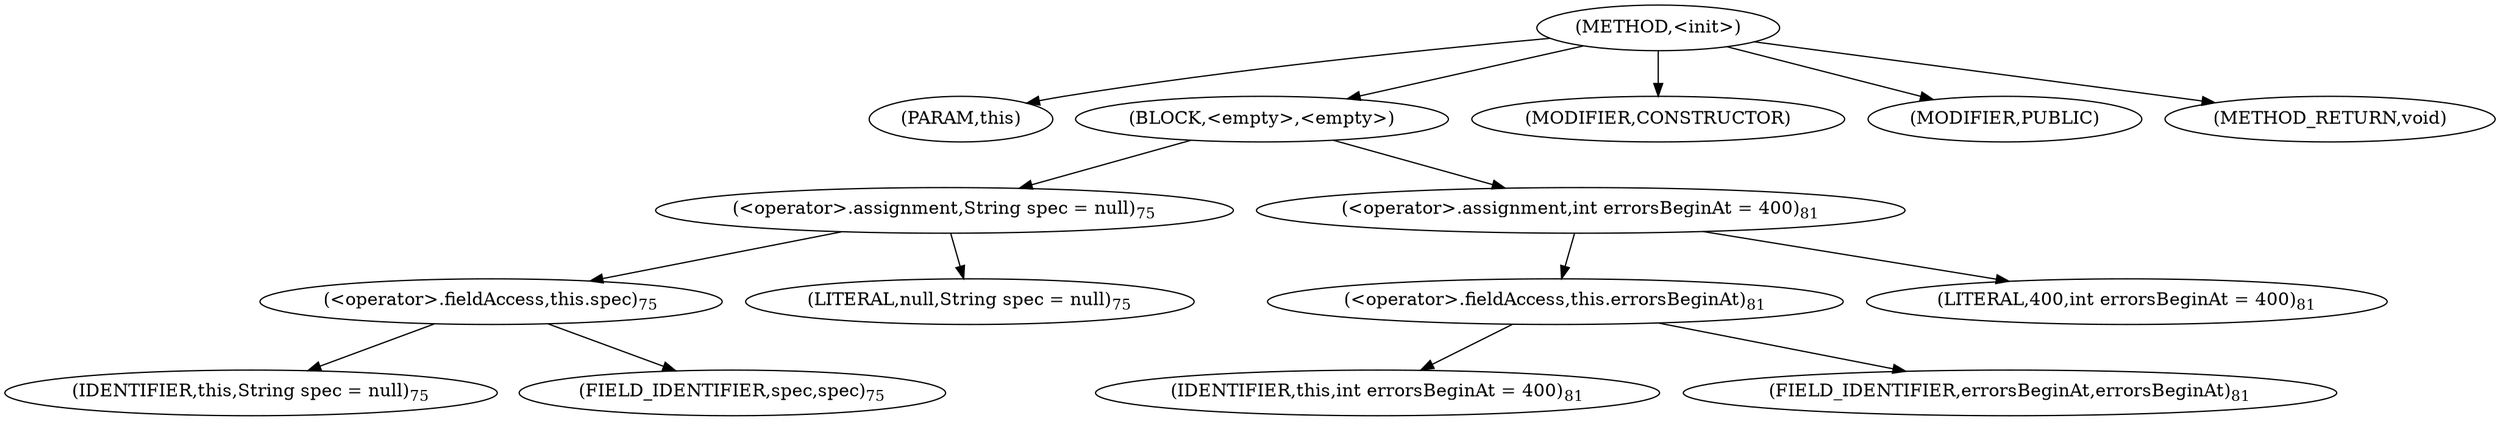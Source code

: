 digraph "&lt;init&gt;" {  
"156" [label = <(METHOD,&lt;init&gt;)> ]
"157" [label = <(PARAM,this)> ]
"158" [label = <(BLOCK,&lt;empty&gt;,&lt;empty&gt;)> ]
"159" [label = <(&lt;operator&gt;.assignment,String spec = null)<SUB>75</SUB>> ]
"160" [label = <(&lt;operator&gt;.fieldAccess,this.spec)<SUB>75</SUB>> ]
"161" [label = <(IDENTIFIER,this,String spec = null)<SUB>75</SUB>> ]
"162" [label = <(FIELD_IDENTIFIER,spec,spec)<SUB>75</SUB>> ]
"163" [label = <(LITERAL,null,String spec = null)<SUB>75</SUB>> ]
"164" [label = <(&lt;operator&gt;.assignment,int errorsBeginAt = 400)<SUB>81</SUB>> ]
"165" [label = <(&lt;operator&gt;.fieldAccess,this.errorsBeginAt)<SUB>81</SUB>> ]
"166" [label = <(IDENTIFIER,this,int errorsBeginAt = 400)<SUB>81</SUB>> ]
"167" [label = <(FIELD_IDENTIFIER,errorsBeginAt,errorsBeginAt)<SUB>81</SUB>> ]
"168" [label = <(LITERAL,400,int errorsBeginAt = 400)<SUB>81</SUB>> ]
"169" [label = <(MODIFIER,CONSTRUCTOR)> ]
"170" [label = <(MODIFIER,PUBLIC)> ]
"171" [label = <(METHOD_RETURN,void)> ]
  "156" -> "157" 
  "156" -> "158" 
  "156" -> "169" 
  "156" -> "170" 
  "156" -> "171" 
  "158" -> "159" 
  "158" -> "164" 
  "159" -> "160" 
  "159" -> "163" 
  "160" -> "161" 
  "160" -> "162" 
  "164" -> "165" 
  "164" -> "168" 
  "165" -> "166" 
  "165" -> "167" 
}
